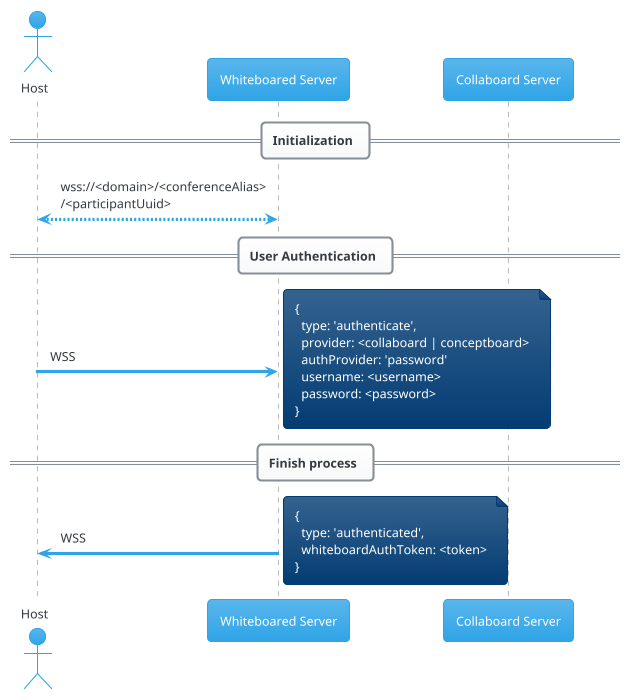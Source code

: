 @startuml create-sequence-diagram
!theme cerulean
' skinparam sequenceMessageAlign center

actor "Host" as host
participant "Whiteboared Server" as server
participant "Collaboard Server" as collaboard

== Initialization ==

host <--> server: wss://<domain>/<conferenceAlias>\n/<participantUuid>

== User Authentication ==
host -> server: WSS
note right
{
  type: 'authenticate',
  provider: <collaboard | conceptboard>
  authProvider: 'password'
  username: <username>
  password: <password>
}
end note


== Finish process ==

server -> host: WSS
note right
{
  type: 'authenticated',
  whiteboardAuthToken: <token>
}
end note

@enduml